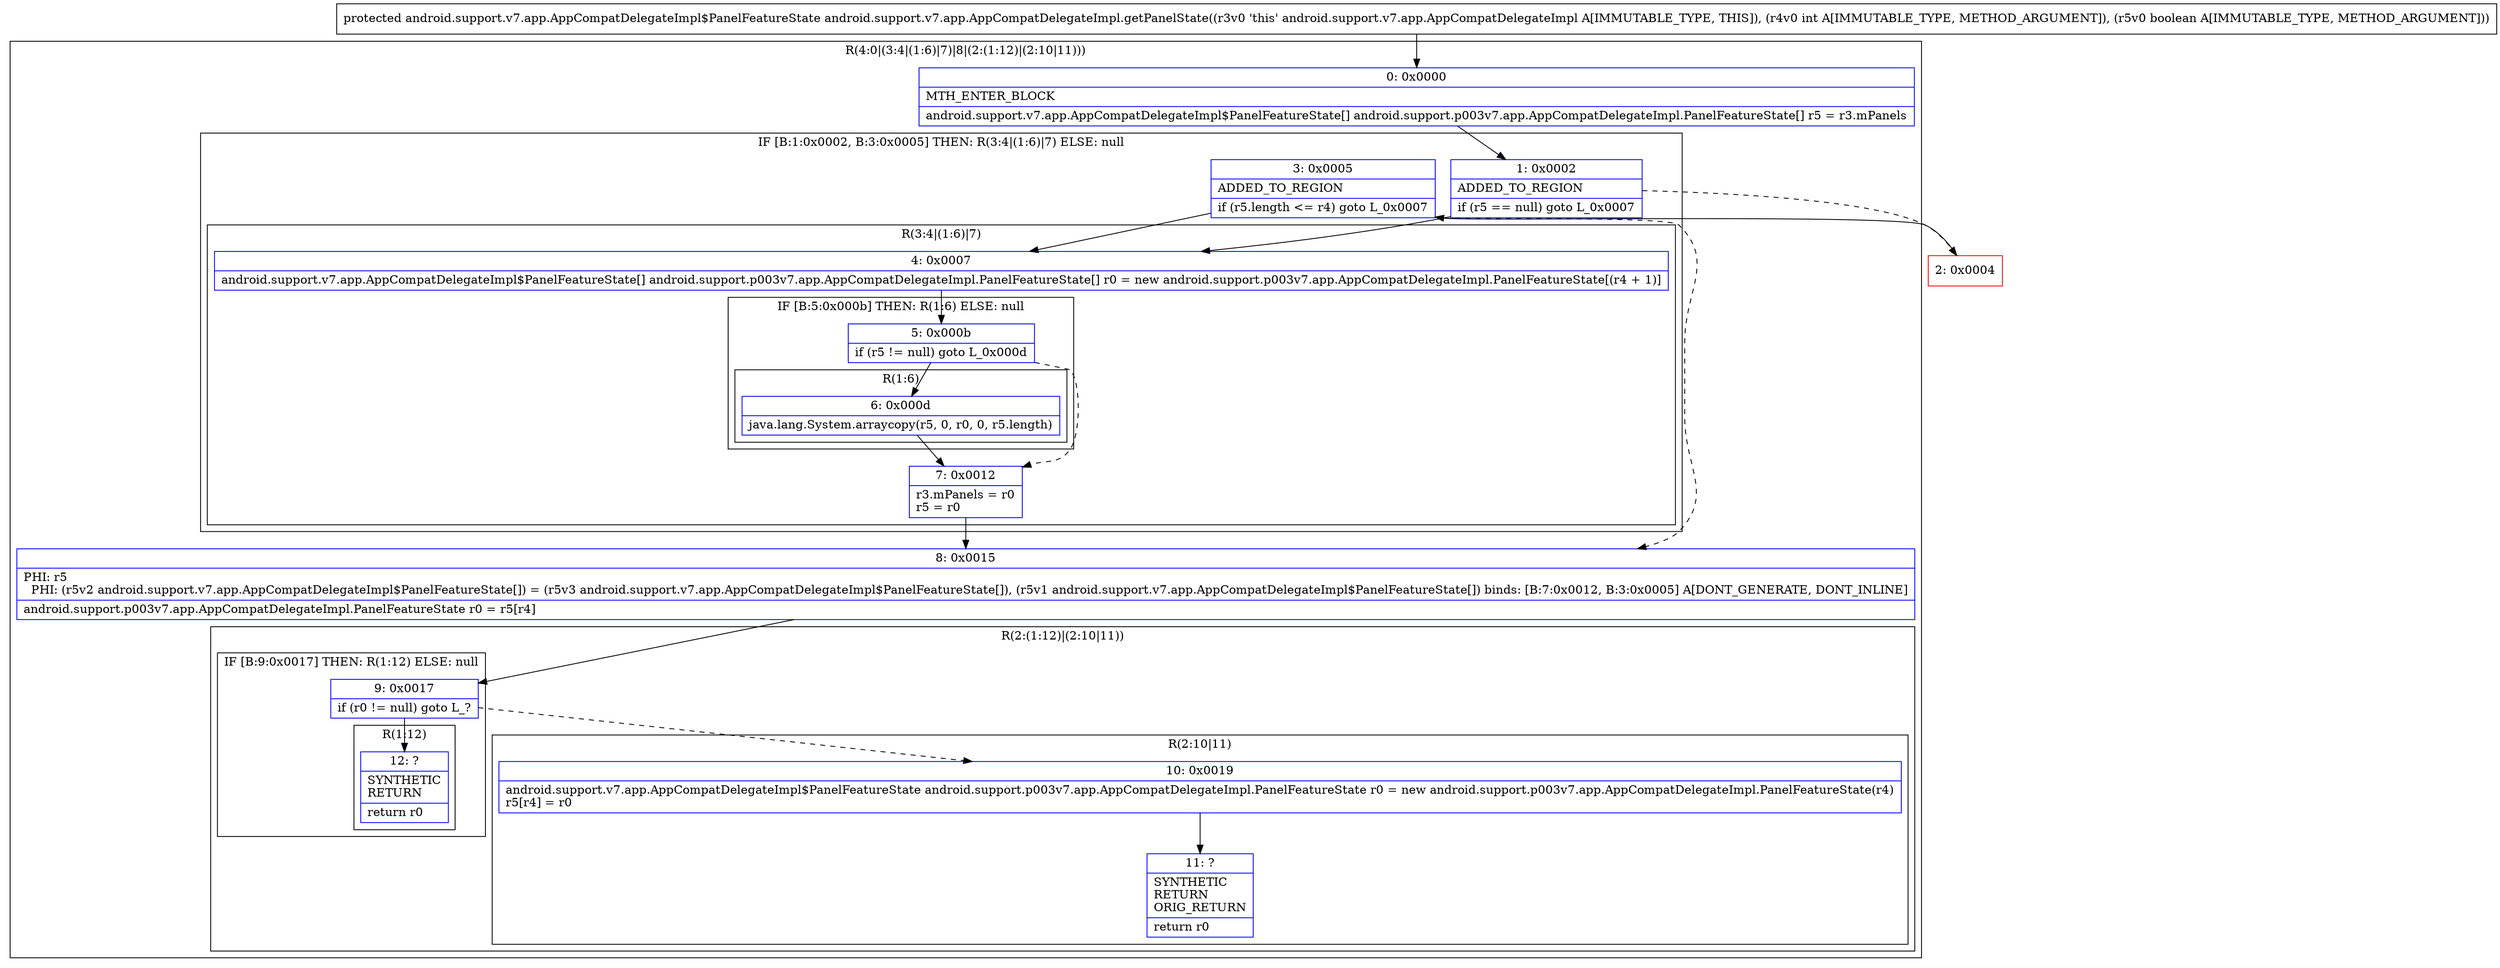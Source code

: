 digraph "CFG forandroid.support.v7.app.AppCompatDelegateImpl.getPanelState(IZ)Landroid\/support\/v7\/app\/AppCompatDelegateImpl$PanelFeatureState;" {
subgraph cluster_Region_1046984414 {
label = "R(4:0|(3:4|(1:6)|7)|8|(2:(1:12)|(2:10|11)))";
node [shape=record,color=blue];
Node_0 [shape=record,label="{0\:\ 0x0000|MTH_ENTER_BLOCK\l|android.support.v7.app.AppCompatDelegateImpl$PanelFeatureState[] android.support.p003v7.app.AppCompatDelegateImpl.PanelFeatureState[] r5 = r3.mPanels\l}"];
subgraph cluster_IfRegion_1042236273 {
label = "IF [B:1:0x0002, B:3:0x0005] THEN: R(3:4|(1:6)|7) ELSE: null";
node [shape=record,color=blue];
Node_1 [shape=record,label="{1\:\ 0x0002|ADDED_TO_REGION\l|if (r5 == null) goto L_0x0007\l}"];
Node_3 [shape=record,label="{3\:\ 0x0005|ADDED_TO_REGION\l|if (r5.length \<= r4) goto L_0x0007\l}"];
subgraph cluster_Region_119839814 {
label = "R(3:4|(1:6)|7)";
node [shape=record,color=blue];
Node_4 [shape=record,label="{4\:\ 0x0007|android.support.v7.app.AppCompatDelegateImpl$PanelFeatureState[] android.support.p003v7.app.AppCompatDelegateImpl.PanelFeatureState[] r0 = new android.support.p003v7.app.AppCompatDelegateImpl.PanelFeatureState[(r4 + 1)]\l}"];
subgraph cluster_IfRegion_1318971846 {
label = "IF [B:5:0x000b] THEN: R(1:6) ELSE: null";
node [shape=record,color=blue];
Node_5 [shape=record,label="{5\:\ 0x000b|if (r5 != null) goto L_0x000d\l}"];
subgraph cluster_Region_1297049485 {
label = "R(1:6)";
node [shape=record,color=blue];
Node_6 [shape=record,label="{6\:\ 0x000d|java.lang.System.arraycopy(r5, 0, r0, 0, r5.length)\l}"];
}
}
Node_7 [shape=record,label="{7\:\ 0x0012|r3.mPanels = r0\lr5 = r0\l}"];
}
}
Node_8 [shape=record,label="{8\:\ 0x0015|PHI: r5 \l  PHI: (r5v2 android.support.v7.app.AppCompatDelegateImpl$PanelFeatureState[]) = (r5v3 android.support.v7.app.AppCompatDelegateImpl$PanelFeatureState[]), (r5v1 android.support.v7.app.AppCompatDelegateImpl$PanelFeatureState[]) binds: [B:7:0x0012, B:3:0x0005] A[DONT_GENERATE, DONT_INLINE]\l|android.support.p003v7.app.AppCompatDelegateImpl.PanelFeatureState r0 = r5[r4]\l}"];
subgraph cluster_Region_1624055671 {
label = "R(2:(1:12)|(2:10|11))";
node [shape=record,color=blue];
subgraph cluster_IfRegion_720029345 {
label = "IF [B:9:0x0017] THEN: R(1:12) ELSE: null";
node [shape=record,color=blue];
Node_9 [shape=record,label="{9\:\ 0x0017|if (r0 != null) goto L_?\l}"];
subgraph cluster_Region_186178019 {
label = "R(1:12)";
node [shape=record,color=blue];
Node_12 [shape=record,label="{12\:\ ?|SYNTHETIC\lRETURN\l|return r0\l}"];
}
}
subgraph cluster_Region_1856640206 {
label = "R(2:10|11)";
node [shape=record,color=blue];
Node_10 [shape=record,label="{10\:\ 0x0019|android.support.v7.app.AppCompatDelegateImpl$PanelFeatureState android.support.p003v7.app.AppCompatDelegateImpl.PanelFeatureState r0 = new android.support.p003v7.app.AppCompatDelegateImpl.PanelFeatureState(r4)\lr5[r4] = r0\l}"];
Node_11 [shape=record,label="{11\:\ ?|SYNTHETIC\lRETURN\lORIG_RETURN\l|return r0\l}"];
}
}
}
Node_2 [shape=record,color=red,label="{2\:\ 0x0004}"];
MethodNode[shape=record,label="{protected android.support.v7.app.AppCompatDelegateImpl$PanelFeatureState android.support.v7.app.AppCompatDelegateImpl.getPanelState((r3v0 'this' android.support.v7.app.AppCompatDelegateImpl A[IMMUTABLE_TYPE, THIS]), (r4v0 int A[IMMUTABLE_TYPE, METHOD_ARGUMENT]), (r5v0 boolean A[IMMUTABLE_TYPE, METHOD_ARGUMENT])) }"];
MethodNode -> Node_0;
Node_0 -> Node_1;
Node_1 -> Node_2[style=dashed];
Node_1 -> Node_4;
Node_3 -> Node_4;
Node_3 -> Node_8[style=dashed];
Node_4 -> Node_5;
Node_5 -> Node_6;
Node_5 -> Node_7[style=dashed];
Node_6 -> Node_7;
Node_7 -> Node_8;
Node_8 -> Node_9;
Node_9 -> Node_10[style=dashed];
Node_9 -> Node_12;
Node_10 -> Node_11;
Node_2 -> Node_3;
}

